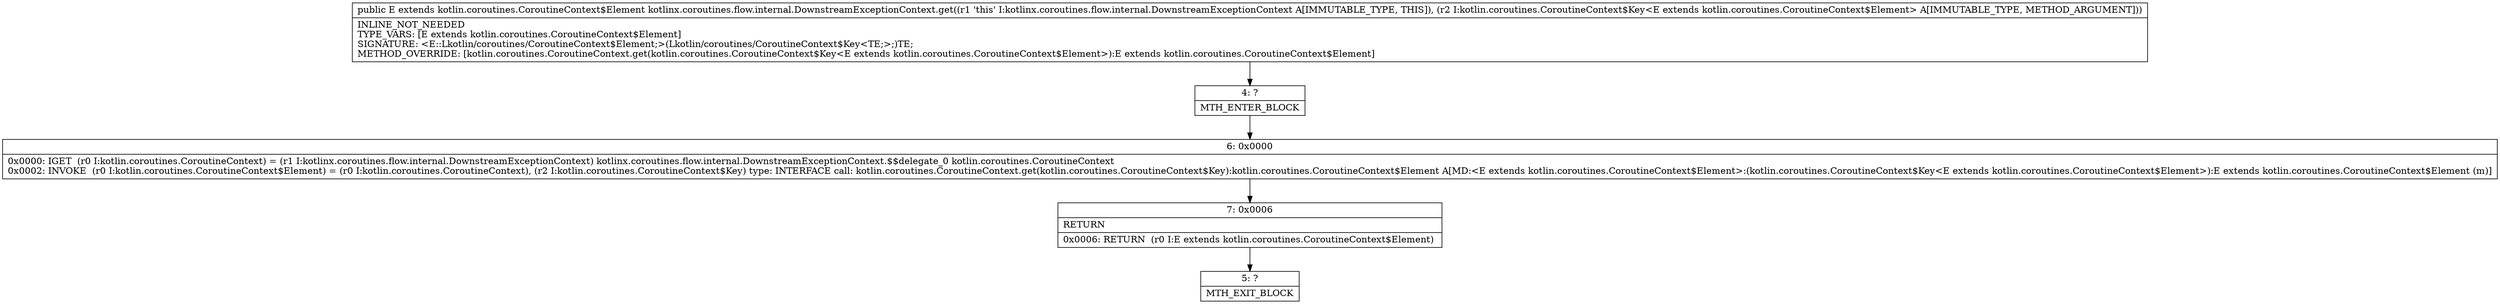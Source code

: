 digraph "CFG forkotlinx.coroutines.flow.internal.DownstreamExceptionContext.get(Lkotlin\/coroutines\/CoroutineContext$Key;)Lkotlin\/coroutines\/CoroutineContext$Element;" {
Node_4 [shape=record,label="{4\:\ ?|MTH_ENTER_BLOCK\l}"];
Node_6 [shape=record,label="{6\:\ 0x0000|0x0000: IGET  (r0 I:kotlin.coroutines.CoroutineContext) = (r1 I:kotlinx.coroutines.flow.internal.DownstreamExceptionContext) kotlinx.coroutines.flow.internal.DownstreamExceptionContext.$$delegate_0 kotlin.coroutines.CoroutineContext \l0x0002: INVOKE  (r0 I:kotlin.coroutines.CoroutineContext$Element) = (r0 I:kotlin.coroutines.CoroutineContext), (r2 I:kotlin.coroutines.CoroutineContext$Key) type: INTERFACE call: kotlin.coroutines.CoroutineContext.get(kotlin.coroutines.CoroutineContext$Key):kotlin.coroutines.CoroutineContext$Element A[MD:\<E extends kotlin.coroutines.CoroutineContext$Element\>:(kotlin.coroutines.CoroutineContext$Key\<E extends kotlin.coroutines.CoroutineContext$Element\>):E extends kotlin.coroutines.CoroutineContext$Element (m)]\l}"];
Node_7 [shape=record,label="{7\:\ 0x0006|RETURN\l|0x0006: RETURN  (r0 I:E extends kotlin.coroutines.CoroutineContext$Element) \l}"];
Node_5 [shape=record,label="{5\:\ ?|MTH_EXIT_BLOCK\l}"];
MethodNode[shape=record,label="{public E extends kotlin.coroutines.CoroutineContext$Element kotlinx.coroutines.flow.internal.DownstreamExceptionContext.get((r1 'this' I:kotlinx.coroutines.flow.internal.DownstreamExceptionContext A[IMMUTABLE_TYPE, THIS]), (r2 I:kotlin.coroutines.CoroutineContext$Key\<E extends kotlin.coroutines.CoroutineContext$Element\> A[IMMUTABLE_TYPE, METHOD_ARGUMENT]))  | INLINE_NOT_NEEDED\lTYPE_VARS: [E extends kotlin.coroutines.CoroutineContext$Element]\lSIGNATURE: \<E::Lkotlin\/coroutines\/CoroutineContext$Element;\>(Lkotlin\/coroutines\/CoroutineContext$Key\<TE;\>;)TE;\lMETHOD_OVERRIDE: [kotlin.coroutines.CoroutineContext.get(kotlin.coroutines.CoroutineContext$Key\<E extends kotlin.coroutines.CoroutineContext$Element\>):E extends kotlin.coroutines.CoroutineContext$Element]\l}"];
MethodNode -> Node_4;Node_4 -> Node_6;
Node_6 -> Node_7;
Node_7 -> Node_5;
}

